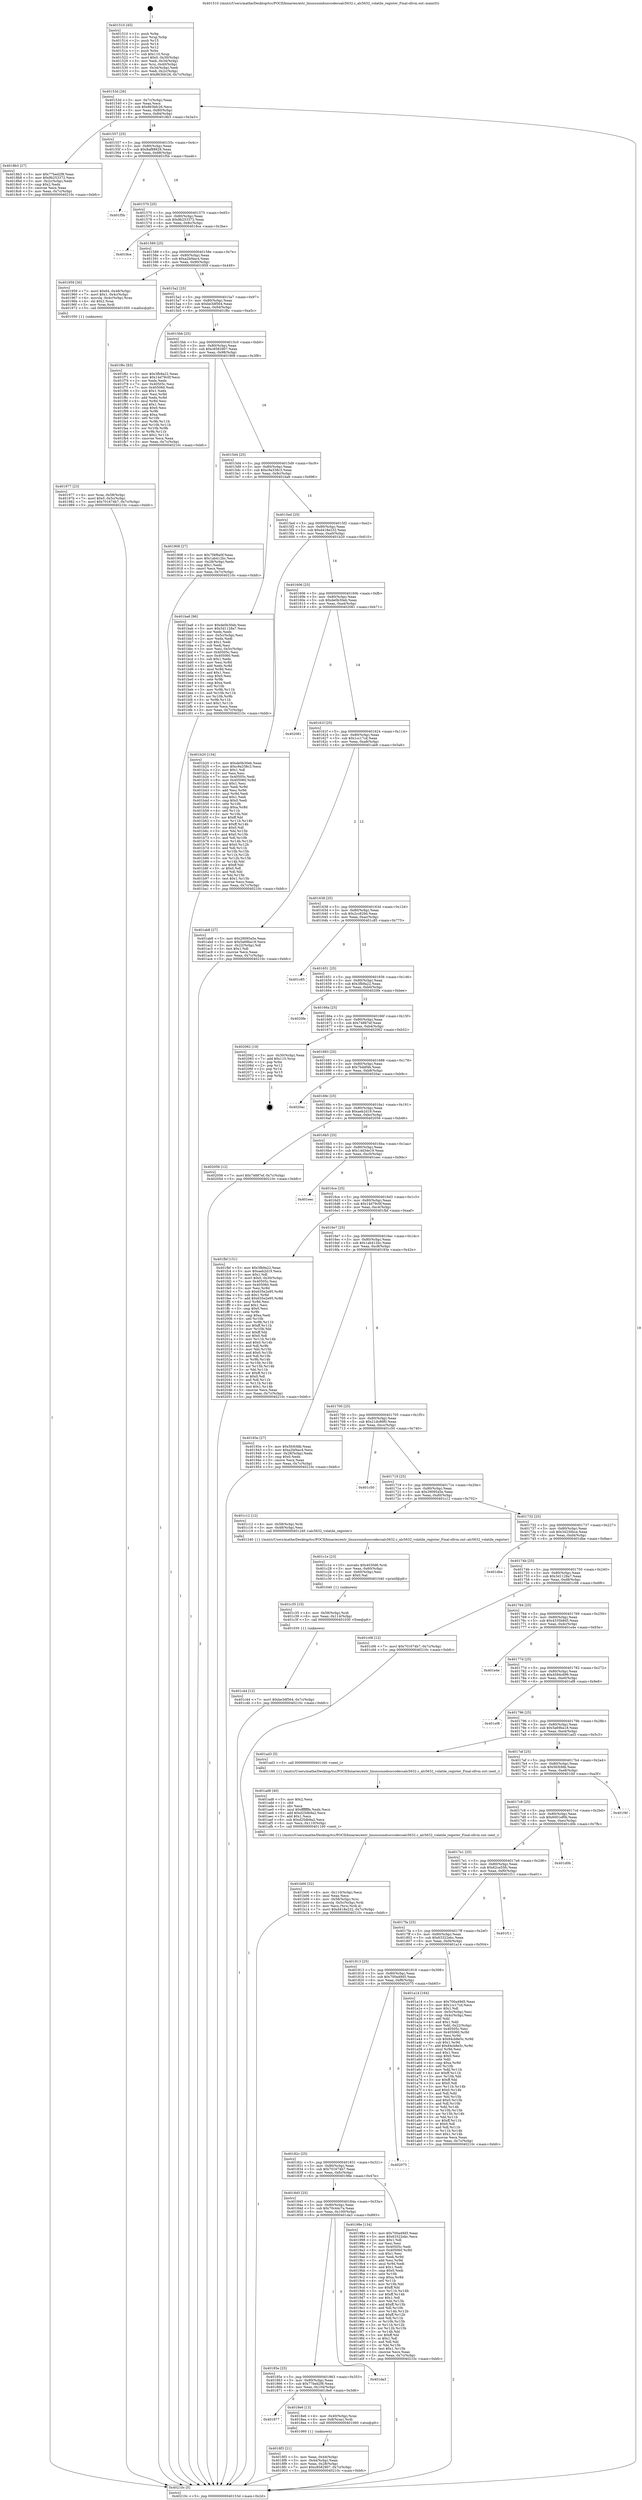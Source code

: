 digraph "0x401510" {
  label = "0x401510 (/mnt/c/Users/mathe/Desktop/tcc/POCII/binaries/extr_linuxsoundsoccodecsalc5632.c_alc5632_volatile_register_Final-ollvm.out::main(0))"
  labelloc = "t"
  node[shape=record]

  Entry [label="",width=0.3,height=0.3,shape=circle,fillcolor=black,style=filled]
  "0x40153d" [label="{
     0x40153d [26]\l
     | [instrs]\l
     &nbsp;&nbsp;0x40153d \<+3\>: mov -0x7c(%rbp),%eax\l
     &nbsp;&nbsp;0x401540 \<+2\>: mov %eax,%ecx\l
     &nbsp;&nbsp;0x401542 \<+6\>: sub $0x863bfc26,%ecx\l
     &nbsp;&nbsp;0x401548 \<+3\>: mov %eax,-0x80(%rbp)\l
     &nbsp;&nbsp;0x40154b \<+6\>: mov %ecx,-0x84(%rbp)\l
     &nbsp;&nbsp;0x401551 \<+6\>: je 00000000004018b3 \<main+0x3a3\>\l
  }"]
  "0x4018b3" [label="{
     0x4018b3 [27]\l
     | [instrs]\l
     &nbsp;&nbsp;0x4018b3 \<+5\>: mov $0x77bed2f8,%eax\l
     &nbsp;&nbsp;0x4018b8 \<+5\>: mov $0x9b253372,%ecx\l
     &nbsp;&nbsp;0x4018bd \<+3\>: mov -0x2c(%rbp),%edx\l
     &nbsp;&nbsp;0x4018c0 \<+3\>: cmp $0x2,%edx\l
     &nbsp;&nbsp;0x4018c3 \<+3\>: cmovne %ecx,%eax\l
     &nbsp;&nbsp;0x4018c6 \<+3\>: mov %eax,-0x7c(%rbp)\l
     &nbsp;&nbsp;0x4018c9 \<+5\>: jmp 000000000040210c \<main+0xbfc\>\l
  }"]
  "0x401557" [label="{
     0x401557 [25]\l
     | [instrs]\l
     &nbsp;&nbsp;0x401557 \<+5\>: jmp 000000000040155c \<main+0x4c\>\l
     &nbsp;&nbsp;0x40155c \<+3\>: mov -0x80(%rbp),%eax\l
     &nbsp;&nbsp;0x40155f \<+5\>: sub $0x8af88828,%eax\l
     &nbsp;&nbsp;0x401564 \<+6\>: mov %eax,-0x88(%rbp)\l
     &nbsp;&nbsp;0x40156a \<+6\>: je 0000000000401f5b \<main+0xa4b\>\l
  }"]
  "0x40210c" [label="{
     0x40210c [5]\l
     | [instrs]\l
     &nbsp;&nbsp;0x40210c \<+5\>: jmp 000000000040153d \<main+0x2d\>\l
  }"]
  "0x401510" [label="{
     0x401510 [45]\l
     | [instrs]\l
     &nbsp;&nbsp;0x401510 \<+1\>: push %rbp\l
     &nbsp;&nbsp;0x401511 \<+3\>: mov %rsp,%rbp\l
     &nbsp;&nbsp;0x401514 \<+2\>: push %r15\l
     &nbsp;&nbsp;0x401516 \<+2\>: push %r14\l
     &nbsp;&nbsp;0x401518 \<+2\>: push %r12\l
     &nbsp;&nbsp;0x40151a \<+1\>: push %rbx\l
     &nbsp;&nbsp;0x40151b \<+7\>: sub $0x110,%rsp\l
     &nbsp;&nbsp;0x401522 \<+7\>: movl $0x0,-0x30(%rbp)\l
     &nbsp;&nbsp;0x401529 \<+3\>: mov %edi,-0x34(%rbp)\l
     &nbsp;&nbsp;0x40152c \<+4\>: mov %rsi,-0x40(%rbp)\l
     &nbsp;&nbsp;0x401530 \<+3\>: mov -0x34(%rbp),%edi\l
     &nbsp;&nbsp;0x401533 \<+3\>: mov %edi,-0x2c(%rbp)\l
     &nbsp;&nbsp;0x401536 \<+7\>: movl $0x863bfc26,-0x7c(%rbp)\l
  }"]
  Exit [label="",width=0.3,height=0.3,shape=circle,fillcolor=black,style=filled,peripheries=2]
  "0x401f5b" [label="{
     0x401f5b\l
  }", style=dashed]
  "0x401570" [label="{
     0x401570 [25]\l
     | [instrs]\l
     &nbsp;&nbsp;0x401570 \<+5\>: jmp 0000000000401575 \<main+0x65\>\l
     &nbsp;&nbsp;0x401575 \<+3\>: mov -0x80(%rbp),%eax\l
     &nbsp;&nbsp;0x401578 \<+5\>: sub $0x9b253372,%eax\l
     &nbsp;&nbsp;0x40157d \<+6\>: mov %eax,-0x8c(%rbp)\l
     &nbsp;&nbsp;0x401583 \<+6\>: je 00000000004018ce \<main+0x3be\>\l
  }"]
  "0x401c44" [label="{
     0x401c44 [12]\l
     | [instrs]\l
     &nbsp;&nbsp;0x401c44 \<+7\>: movl $0xbe3df564,-0x7c(%rbp)\l
     &nbsp;&nbsp;0x401c4b \<+5\>: jmp 000000000040210c \<main+0xbfc\>\l
  }"]
  "0x4018ce" [label="{
     0x4018ce\l
  }", style=dashed]
  "0x401589" [label="{
     0x401589 [25]\l
     | [instrs]\l
     &nbsp;&nbsp;0x401589 \<+5\>: jmp 000000000040158e \<main+0x7e\>\l
     &nbsp;&nbsp;0x40158e \<+3\>: mov -0x80(%rbp),%eax\l
     &nbsp;&nbsp;0x401591 \<+5\>: sub $0xa2bf4ac4,%eax\l
     &nbsp;&nbsp;0x401596 \<+6\>: mov %eax,-0x90(%rbp)\l
     &nbsp;&nbsp;0x40159c \<+6\>: je 0000000000401959 \<main+0x449\>\l
  }"]
  "0x401c35" [label="{
     0x401c35 [15]\l
     | [instrs]\l
     &nbsp;&nbsp;0x401c35 \<+4\>: mov -0x58(%rbp),%rdi\l
     &nbsp;&nbsp;0x401c39 \<+6\>: mov %eax,-0x114(%rbp)\l
     &nbsp;&nbsp;0x401c3f \<+5\>: call 0000000000401030 \<free@plt\>\l
     | [calls]\l
     &nbsp;&nbsp;0x401030 \{1\} (unknown)\l
  }"]
  "0x401959" [label="{
     0x401959 [30]\l
     | [instrs]\l
     &nbsp;&nbsp;0x401959 \<+7\>: movl $0x64,-0x48(%rbp)\l
     &nbsp;&nbsp;0x401960 \<+7\>: movl $0x1,-0x4c(%rbp)\l
     &nbsp;&nbsp;0x401967 \<+4\>: movslq -0x4c(%rbp),%rax\l
     &nbsp;&nbsp;0x40196b \<+4\>: shl $0x2,%rax\l
     &nbsp;&nbsp;0x40196f \<+3\>: mov %rax,%rdi\l
     &nbsp;&nbsp;0x401972 \<+5\>: call 0000000000401050 \<malloc@plt\>\l
     | [calls]\l
     &nbsp;&nbsp;0x401050 \{1\} (unknown)\l
  }"]
  "0x4015a2" [label="{
     0x4015a2 [25]\l
     | [instrs]\l
     &nbsp;&nbsp;0x4015a2 \<+5\>: jmp 00000000004015a7 \<main+0x97\>\l
     &nbsp;&nbsp;0x4015a7 \<+3\>: mov -0x80(%rbp),%eax\l
     &nbsp;&nbsp;0x4015aa \<+5\>: sub $0xbe3df564,%eax\l
     &nbsp;&nbsp;0x4015af \<+6\>: mov %eax,-0x94(%rbp)\l
     &nbsp;&nbsp;0x4015b5 \<+6\>: je 0000000000401f6c \<main+0xa5c\>\l
  }"]
  "0x401c1e" [label="{
     0x401c1e [23]\l
     | [instrs]\l
     &nbsp;&nbsp;0x401c1e \<+10\>: movabs $0x4030d6,%rdi\l
     &nbsp;&nbsp;0x401c28 \<+3\>: mov %eax,-0x60(%rbp)\l
     &nbsp;&nbsp;0x401c2b \<+3\>: mov -0x60(%rbp),%esi\l
     &nbsp;&nbsp;0x401c2e \<+2\>: mov $0x0,%al\l
     &nbsp;&nbsp;0x401c30 \<+5\>: call 0000000000401040 \<printf@plt\>\l
     | [calls]\l
     &nbsp;&nbsp;0x401040 \{1\} (unknown)\l
  }"]
  "0x401f6c" [label="{
     0x401f6c [83]\l
     | [instrs]\l
     &nbsp;&nbsp;0x401f6c \<+5\>: mov $0x3fb9a22,%eax\l
     &nbsp;&nbsp;0x401f71 \<+5\>: mov $0x14d79c0f,%ecx\l
     &nbsp;&nbsp;0x401f76 \<+2\>: xor %edx,%edx\l
     &nbsp;&nbsp;0x401f78 \<+7\>: mov 0x40505c,%esi\l
     &nbsp;&nbsp;0x401f7f \<+7\>: mov 0x405060,%edi\l
     &nbsp;&nbsp;0x401f86 \<+3\>: sub $0x1,%edx\l
     &nbsp;&nbsp;0x401f89 \<+3\>: mov %esi,%r8d\l
     &nbsp;&nbsp;0x401f8c \<+3\>: add %edx,%r8d\l
     &nbsp;&nbsp;0x401f8f \<+4\>: imul %r8d,%esi\l
     &nbsp;&nbsp;0x401f93 \<+3\>: and $0x1,%esi\l
     &nbsp;&nbsp;0x401f96 \<+3\>: cmp $0x0,%esi\l
     &nbsp;&nbsp;0x401f99 \<+4\>: sete %r9b\l
     &nbsp;&nbsp;0x401f9d \<+3\>: cmp $0xa,%edi\l
     &nbsp;&nbsp;0x401fa0 \<+4\>: setl %r10b\l
     &nbsp;&nbsp;0x401fa4 \<+3\>: mov %r9b,%r11b\l
     &nbsp;&nbsp;0x401fa7 \<+3\>: and %r10b,%r11b\l
     &nbsp;&nbsp;0x401faa \<+3\>: xor %r10b,%r9b\l
     &nbsp;&nbsp;0x401fad \<+3\>: or %r9b,%r11b\l
     &nbsp;&nbsp;0x401fb0 \<+4\>: test $0x1,%r11b\l
     &nbsp;&nbsp;0x401fb4 \<+3\>: cmovne %ecx,%eax\l
     &nbsp;&nbsp;0x401fb7 \<+3\>: mov %eax,-0x7c(%rbp)\l
     &nbsp;&nbsp;0x401fba \<+5\>: jmp 000000000040210c \<main+0xbfc\>\l
  }"]
  "0x4015bb" [label="{
     0x4015bb [25]\l
     | [instrs]\l
     &nbsp;&nbsp;0x4015bb \<+5\>: jmp 00000000004015c0 \<main+0xb0\>\l
     &nbsp;&nbsp;0x4015c0 \<+3\>: mov -0x80(%rbp),%eax\l
     &nbsp;&nbsp;0x4015c3 \<+5\>: sub $0xc8582907,%eax\l
     &nbsp;&nbsp;0x4015c8 \<+6\>: mov %eax,-0x98(%rbp)\l
     &nbsp;&nbsp;0x4015ce \<+6\>: je 0000000000401908 \<main+0x3f8\>\l
  }"]
  "0x401b00" [label="{
     0x401b00 [32]\l
     | [instrs]\l
     &nbsp;&nbsp;0x401b00 \<+6\>: mov -0x110(%rbp),%ecx\l
     &nbsp;&nbsp;0x401b06 \<+3\>: imul %eax,%ecx\l
     &nbsp;&nbsp;0x401b09 \<+4\>: mov -0x58(%rbp),%rsi\l
     &nbsp;&nbsp;0x401b0d \<+4\>: movslq -0x5c(%rbp),%rdi\l
     &nbsp;&nbsp;0x401b11 \<+3\>: mov %ecx,(%rsi,%rdi,4)\l
     &nbsp;&nbsp;0x401b14 \<+7\>: movl $0xd418e232,-0x7c(%rbp)\l
     &nbsp;&nbsp;0x401b1b \<+5\>: jmp 000000000040210c \<main+0xbfc\>\l
  }"]
  "0x401908" [label="{
     0x401908 [27]\l
     | [instrs]\l
     &nbsp;&nbsp;0x401908 \<+5\>: mov $0x7f4f6a0f,%eax\l
     &nbsp;&nbsp;0x40190d \<+5\>: mov $0x1ab412bc,%ecx\l
     &nbsp;&nbsp;0x401912 \<+3\>: mov -0x28(%rbp),%edx\l
     &nbsp;&nbsp;0x401915 \<+3\>: cmp $0x1,%edx\l
     &nbsp;&nbsp;0x401918 \<+3\>: cmovl %ecx,%eax\l
     &nbsp;&nbsp;0x40191b \<+3\>: mov %eax,-0x7c(%rbp)\l
     &nbsp;&nbsp;0x40191e \<+5\>: jmp 000000000040210c \<main+0xbfc\>\l
  }"]
  "0x4015d4" [label="{
     0x4015d4 [25]\l
     | [instrs]\l
     &nbsp;&nbsp;0x4015d4 \<+5\>: jmp 00000000004015d9 \<main+0xc9\>\l
     &nbsp;&nbsp;0x4015d9 \<+3\>: mov -0x80(%rbp),%eax\l
     &nbsp;&nbsp;0x4015dc \<+5\>: sub $0xc9a338c3,%eax\l
     &nbsp;&nbsp;0x4015e1 \<+6\>: mov %eax,-0x9c(%rbp)\l
     &nbsp;&nbsp;0x4015e7 \<+6\>: je 0000000000401ba6 \<main+0x696\>\l
  }"]
  "0x401ad8" [label="{
     0x401ad8 [40]\l
     | [instrs]\l
     &nbsp;&nbsp;0x401ad8 \<+5\>: mov $0x2,%ecx\l
     &nbsp;&nbsp;0x401add \<+1\>: cltd\l
     &nbsp;&nbsp;0x401ade \<+2\>: idiv %ecx\l
     &nbsp;&nbsp;0x401ae0 \<+6\>: imul $0xfffffffe,%edx,%ecx\l
     &nbsp;&nbsp;0x401ae6 \<+6\>: add $0xd25db9a2,%ecx\l
     &nbsp;&nbsp;0x401aec \<+3\>: add $0x1,%ecx\l
     &nbsp;&nbsp;0x401aef \<+6\>: sub $0xd25db9a2,%ecx\l
     &nbsp;&nbsp;0x401af5 \<+6\>: mov %ecx,-0x110(%rbp)\l
     &nbsp;&nbsp;0x401afb \<+5\>: call 0000000000401160 \<next_i\>\l
     | [calls]\l
     &nbsp;&nbsp;0x401160 \{1\} (/mnt/c/Users/mathe/Desktop/tcc/POCII/binaries/extr_linuxsoundsoccodecsalc5632.c_alc5632_volatile_register_Final-ollvm.out::next_i)\l
  }"]
  "0x401ba6" [label="{
     0x401ba6 [96]\l
     | [instrs]\l
     &nbsp;&nbsp;0x401ba6 \<+5\>: mov $0xde0b30eb,%eax\l
     &nbsp;&nbsp;0x401bab \<+5\>: mov $0x3d1128a7,%ecx\l
     &nbsp;&nbsp;0x401bb0 \<+2\>: xor %edx,%edx\l
     &nbsp;&nbsp;0x401bb2 \<+3\>: mov -0x5c(%rbp),%esi\l
     &nbsp;&nbsp;0x401bb5 \<+2\>: mov %edx,%edi\l
     &nbsp;&nbsp;0x401bb7 \<+3\>: sub $0x1,%edi\l
     &nbsp;&nbsp;0x401bba \<+2\>: sub %edi,%esi\l
     &nbsp;&nbsp;0x401bbc \<+3\>: mov %esi,-0x5c(%rbp)\l
     &nbsp;&nbsp;0x401bbf \<+7\>: mov 0x40505c,%esi\l
     &nbsp;&nbsp;0x401bc6 \<+7\>: mov 0x405060,%edi\l
     &nbsp;&nbsp;0x401bcd \<+3\>: sub $0x1,%edx\l
     &nbsp;&nbsp;0x401bd0 \<+3\>: mov %esi,%r8d\l
     &nbsp;&nbsp;0x401bd3 \<+3\>: add %edx,%r8d\l
     &nbsp;&nbsp;0x401bd6 \<+4\>: imul %r8d,%esi\l
     &nbsp;&nbsp;0x401bda \<+3\>: and $0x1,%esi\l
     &nbsp;&nbsp;0x401bdd \<+3\>: cmp $0x0,%esi\l
     &nbsp;&nbsp;0x401be0 \<+4\>: sete %r9b\l
     &nbsp;&nbsp;0x401be4 \<+3\>: cmp $0xa,%edi\l
     &nbsp;&nbsp;0x401be7 \<+4\>: setl %r10b\l
     &nbsp;&nbsp;0x401beb \<+3\>: mov %r9b,%r11b\l
     &nbsp;&nbsp;0x401bee \<+3\>: and %r10b,%r11b\l
     &nbsp;&nbsp;0x401bf1 \<+3\>: xor %r10b,%r9b\l
     &nbsp;&nbsp;0x401bf4 \<+3\>: or %r9b,%r11b\l
     &nbsp;&nbsp;0x401bf7 \<+4\>: test $0x1,%r11b\l
     &nbsp;&nbsp;0x401bfb \<+3\>: cmovne %ecx,%eax\l
     &nbsp;&nbsp;0x401bfe \<+3\>: mov %eax,-0x7c(%rbp)\l
     &nbsp;&nbsp;0x401c01 \<+5\>: jmp 000000000040210c \<main+0xbfc\>\l
  }"]
  "0x4015ed" [label="{
     0x4015ed [25]\l
     | [instrs]\l
     &nbsp;&nbsp;0x4015ed \<+5\>: jmp 00000000004015f2 \<main+0xe2\>\l
     &nbsp;&nbsp;0x4015f2 \<+3\>: mov -0x80(%rbp),%eax\l
     &nbsp;&nbsp;0x4015f5 \<+5\>: sub $0xd418e232,%eax\l
     &nbsp;&nbsp;0x4015fa \<+6\>: mov %eax,-0xa0(%rbp)\l
     &nbsp;&nbsp;0x401600 \<+6\>: je 0000000000401b20 \<main+0x610\>\l
  }"]
  "0x401977" [label="{
     0x401977 [23]\l
     | [instrs]\l
     &nbsp;&nbsp;0x401977 \<+4\>: mov %rax,-0x58(%rbp)\l
     &nbsp;&nbsp;0x40197b \<+7\>: movl $0x0,-0x5c(%rbp)\l
     &nbsp;&nbsp;0x401982 \<+7\>: movl $0x701674b7,-0x7c(%rbp)\l
     &nbsp;&nbsp;0x401989 \<+5\>: jmp 000000000040210c \<main+0xbfc\>\l
  }"]
  "0x401b20" [label="{
     0x401b20 [134]\l
     | [instrs]\l
     &nbsp;&nbsp;0x401b20 \<+5\>: mov $0xde0b30eb,%eax\l
     &nbsp;&nbsp;0x401b25 \<+5\>: mov $0xc9a338c3,%ecx\l
     &nbsp;&nbsp;0x401b2a \<+2\>: mov $0x1,%dl\l
     &nbsp;&nbsp;0x401b2c \<+2\>: xor %esi,%esi\l
     &nbsp;&nbsp;0x401b2e \<+7\>: mov 0x40505c,%edi\l
     &nbsp;&nbsp;0x401b35 \<+8\>: mov 0x405060,%r8d\l
     &nbsp;&nbsp;0x401b3d \<+3\>: sub $0x1,%esi\l
     &nbsp;&nbsp;0x401b40 \<+3\>: mov %edi,%r9d\l
     &nbsp;&nbsp;0x401b43 \<+3\>: add %esi,%r9d\l
     &nbsp;&nbsp;0x401b46 \<+4\>: imul %r9d,%edi\l
     &nbsp;&nbsp;0x401b4a \<+3\>: and $0x1,%edi\l
     &nbsp;&nbsp;0x401b4d \<+3\>: cmp $0x0,%edi\l
     &nbsp;&nbsp;0x401b50 \<+4\>: sete %r10b\l
     &nbsp;&nbsp;0x401b54 \<+4\>: cmp $0xa,%r8d\l
     &nbsp;&nbsp;0x401b58 \<+4\>: setl %r11b\l
     &nbsp;&nbsp;0x401b5c \<+3\>: mov %r10b,%bl\l
     &nbsp;&nbsp;0x401b5f \<+3\>: xor $0xff,%bl\l
     &nbsp;&nbsp;0x401b62 \<+3\>: mov %r11b,%r14b\l
     &nbsp;&nbsp;0x401b65 \<+4\>: xor $0xff,%r14b\l
     &nbsp;&nbsp;0x401b69 \<+3\>: xor $0x0,%dl\l
     &nbsp;&nbsp;0x401b6c \<+3\>: mov %bl,%r15b\l
     &nbsp;&nbsp;0x401b6f \<+4\>: and $0x0,%r15b\l
     &nbsp;&nbsp;0x401b73 \<+3\>: and %dl,%r10b\l
     &nbsp;&nbsp;0x401b76 \<+3\>: mov %r14b,%r12b\l
     &nbsp;&nbsp;0x401b79 \<+4\>: and $0x0,%r12b\l
     &nbsp;&nbsp;0x401b7d \<+3\>: and %dl,%r11b\l
     &nbsp;&nbsp;0x401b80 \<+3\>: or %r10b,%r15b\l
     &nbsp;&nbsp;0x401b83 \<+3\>: or %r11b,%r12b\l
     &nbsp;&nbsp;0x401b86 \<+3\>: xor %r12b,%r15b\l
     &nbsp;&nbsp;0x401b89 \<+3\>: or %r14b,%bl\l
     &nbsp;&nbsp;0x401b8c \<+3\>: xor $0xff,%bl\l
     &nbsp;&nbsp;0x401b8f \<+3\>: or $0x0,%dl\l
     &nbsp;&nbsp;0x401b92 \<+2\>: and %dl,%bl\l
     &nbsp;&nbsp;0x401b94 \<+3\>: or %bl,%r15b\l
     &nbsp;&nbsp;0x401b97 \<+4\>: test $0x1,%r15b\l
     &nbsp;&nbsp;0x401b9b \<+3\>: cmovne %ecx,%eax\l
     &nbsp;&nbsp;0x401b9e \<+3\>: mov %eax,-0x7c(%rbp)\l
     &nbsp;&nbsp;0x401ba1 \<+5\>: jmp 000000000040210c \<main+0xbfc\>\l
  }"]
  "0x401606" [label="{
     0x401606 [25]\l
     | [instrs]\l
     &nbsp;&nbsp;0x401606 \<+5\>: jmp 000000000040160b \<main+0xfb\>\l
     &nbsp;&nbsp;0x40160b \<+3\>: mov -0x80(%rbp),%eax\l
     &nbsp;&nbsp;0x40160e \<+5\>: sub $0xde0b30eb,%eax\l
     &nbsp;&nbsp;0x401613 \<+6\>: mov %eax,-0xa4(%rbp)\l
     &nbsp;&nbsp;0x401619 \<+6\>: je 0000000000402081 \<main+0xb71\>\l
  }"]
  "0x4018f3" [label="{
     0x4018f3 [21]\l
     | [instrs]\l
     &nbsp;&nbsp;0x4018f3 \<+3\>: mov %eax,-0x44(%rbp)\l
     &nbsp;&nbsp;0x4018f6 \<+3\>: mov -0x44(%rbp),%eax\l
     &nbsp;&nbsp;0x4018f9 \<+3\>: mov %eax,-0x28(%rbp)\l
     &nbsp;&nbsp;0x4018fc \<+7\>: movl $0xc8582907,-0x7c(%rbp)\l
     &nbsp;&nbsp;0x401903 \<+5\>: jmp 000000000040210c \<main+0xbfc\>\l
  }"]
  "0x402081" [label="{
     0x402081\l
  }", style=dashed]
  "0x40161f" [label="{
     0x40161f [25]\l
     | [instrs]\l
     &nbsp;&nbsp;0x40161f \<+5\>: jmp 0000000000401624 \<main+0x114\>\l
     &nbsp;&nbsp;0x401624 \<+3\>: mov -0x80(%rbp),%eax\l
     &nbsp;&nbsp;0x401627 \<+5\>: sub $0x1cc17cd,%eax\l
     &nbsp;&nbsp;0x40162c \<+6\>: mov %eax,-0xa8(%rbp)\l
     &nbsp;&nbsp;0x401632 \<+6\>: je 0000000000401ab8 \<main+0x5a8\>\l
  }"]
  "0x401877" [label="{
     0x401877\l
  }", style=dashed]
  "0x401ab8" [label="{
     0x401ab8 [27]\l
     | [instrs]\l
     &nbsp;&nbsp;0x401ab8 \<+5\>: mov $0x29095a5e,%eax\l
     &nbsp;&nbsp;0x401abd \<+5\>: mov $0x5a69ba18,%ecx\l
     &nbsp;&nbsp;0x401ac2 \<+3\>: mov -0x22(%rbp),%dl\l
     &nbsp;&nbsp;0x401ac5 \<+3\>: test $0x1,%dl\l
     &nbsp;&nbsp;0x401ac8 \<+3\>: cmovne %ecx,%eax\l
     &nbsp;&nbsp;0x401acb \<+3\>: mov %eax,-0x7c(%rbp)\l
     &nbsp;&nbsp;0x401ace \<+5\>: jmp 000000000040210c \<main+0xbfc\>\l
  }"]
  "0x401638" [label="{
     0x401638 [25]\l
     | [instrs]\l
     &nbsp;&nbsp;0x401638 \<+5\>: jmp 000000000040163d \<main+0x12d\>\l
     &nbsp;&nbsp;0x40163d \<+3\>: mov -0x80(%rbp),%eax\l
     &nbsp;&nbsp;0x401640 \<+5\>: sub $0x2cc829d,%eax\l
     &nbsp;&nbsp;0x401645 \<+6\>: mov %eax,-0xac(%rbp)\l
     &nbsp;&nbsp;0x40164b \<+6\>: je 0000000000401c85 \<main+0x775\>\l
  }"]
  "0x4018e6" [label="{
     0x4018e6 [13]\l
     | [instrs]\l
     &nbsp;&nbsp;0x4018e6 \<+4\>: mov -0x40(%rbp),%rax\l
     &nbsp;&nbsp;0x4018ea \<+4\>: mov 0x8(%rax),%rdi\l
     &nbsp;&nbsp;0x4018ee \<+5\>: call 0000000000401060 \<atoi@plt\>\l
     | [calls]\l
     &nbsp;&nbsp;0x401060 \{1\} (unknown)\l
  }"]
  "0x401c85" [label="{
     0x401c85\l
  }", style=dashed]
  "0x401651" [label="{
     0x401651 [25]\l
     | [instrs]\l
     &nbsp;&nbsp;0x401651 \<+5\>: jmp 0000000000401656 \<main+0x146\>\l
     &nbsp;&nbsp;0x401656 \<+3\>: mov -0x80(%rbp),%eax\l
     &nbsp;&nbsp;0x401659 \<+5\>: sub $0x3fb9a22,%eax\l
     &nbsp;&nbsp;0x40165e \<+6\>: mov %eax,-0xb0(%rbp)\l
     &nbsp;&nbsp;0x401664 \<+6\>: je 00000000004020fe \<main+0xbee\>\l
  }"]
  "0x40185e" [label="{
     0x40185e [25]\l
     | [instrs]\l
     &nbsp;&nbsp;0x40185e \<+5\>: jmp 0000000000401863 \<main+0x353\>\l
     &nbsp;&nbsp;0x401863 \<+3\>: mov -0x80(%rbp),%eax\l
     &nbsp;&nbsp;0x401866 \<+5\>: sub $0x77bed2f8,%eax\l
     &nbsp;&nbsp;0x40186b \<+6\>: mov %eax,-0x104(%rbp)\l
     &nbsp;&nbsp;0x401871 \<+6\>: je 00000000004018e6 \<main+0x3d6\>\l
  }"]
  "0x4020fe" [label="{
     0x4020fe\l
  }", style=dashed]
  "0x40166a" [label="{
     0x40166a [25]\l
     | [instrs]\l
     &nbsp;&nbsp;0x40166a \<+5\>: jmp 000000000040166f \<main+0x15f\>\l
     &nbsp;&nbsp;0x40166f \<+3\>: mov -0x80(%rbp),%eax\l
     &nbsp;&nbsp;0x401672 \<+5\>: sub $0x74887ef,%eax\l
     &nbsp;&nbsp;0x401677 \<+6\>: mov %eax,-0xb4(%rbp)\l
     &nbsp;&nbsp;0x40167d \<+6\>: je 0000000000402062 \<main+0xb52\>\l
  }"]
  "0x401da3" [label="{
     0x401da3\l
  }", style=dashed]
  "0x402062" [label="{
     0x402062 [19]\l
     | [instrs]\l
     &nbsp;&nbsp;0x402062 \<+3\>: mov -0x30(%rbp),%eax\l
     &nbsp;&nbsp;0x402065 \<+7\>: add $0x110,%rsp\l
     &nbsp;&nbsp;0x40206c \<+1\>: pop %rbx\l
     &nbsp;&nbsp;0x40206d \<+2\>: pop %r12\l
     &nbsp;&nbsp;0x40206f \<+2\>: pop %r14\l
     &nbsp;&nbsp;0x402071 \<+2\>: pop %r15\l
     &nbsp;&nbsp;0x402073 \<+1\>: pop %rbp\l
     &nbsp;&nbsp;0x402074 \<+1\>: ret\l
  }"]
  "0x401683" [label="{
     0x401683 [25]\l
     | [instrs]\l
     &nbsp;&nbsp;0x401683 \<+5\>: jmp 0000000000401688 \<main+0x178\>\l
     &nbsp;&nbsp;0x401688 \<+3\>: mov -0x80(%rbp),%eax\l
     &nbsp;&nbsp;0x40168b \<+5\>: sub $0x7bddf4b,%eax\l
     &nbsp;&nbsp;0x401690 \<+6\>: mov %eax,-0xb8(%rbp)\l
     &nbsp;&nbsp;0x401696 \<+6\>: je 00000000004020ac \<main+0xb9c\>\l
  }"]
  "0x401845" [label="{
     0x401845 [25]\l
     | [instrs]\l
     &nbsp;&nbsp;0x401845 \<+5\>: jmp 000000000040184a \<main+0x33a\>\l
     &nbsp;&nbsp;0x40184a \<+3\>: mov -0x80(%rbp),%eax\l
     &nbsp;&nbsp;0x40184d \<+5\>: sub $0x70c44c7a,%eax\l
     &nbsp;&nbsp;0x401852 \<+6\>: mov %eax,-0x100(%rbp)\l
     &nbsp;&nbsp;0x401858 \<+6\>: je 0000000000401da3 \<main+0x893\>\l
  }"]
  "0x4020ac" [label="{
     0x4020ac\l
  }", style=dashed]
  "0x40169c" [label="{
     0x40169c [25]\l
     | [instrs]\l
     &nbsp;&nbsp;0x40169c \<+5\>: jmp 00000000004016a1 \<main+0x191\>\l
     &nbsp;&nbsp;0x4016a1 \<+3\>: mov -0x80(%rbp),%eax\l
     &nbsp;&nbsp;0x4016a4 \<+5\>: sub $0xaeb2d19,%eax\l
     &nbsp;&nbsp;0x4016a9 \<+6\>: mov %eax,-0xbc(%rbp)\l
     &nbsp;&nbsp;0x4016af \<+6\>: je 0000000000402056 \<main+0xb46\>\l
  }"]
  "0x40198e" [label="{
     0x40198e [134]\l
     | [instrs]\l
     &nbsp;&nbsp;0x40198e \<+5\>: mov $0x700a49d5,%eax\l
     &nbsp;&nbsp;0x401993 \<+5\>: mov $0x63322ebc,%ecx\l
     &nbsp;&nbsp;0x401998 \<+2\>: mov $0x1,%dl\l
     &nbsp;&nbsp;0x40199a \<+2\>: xor %esi,%esi\l
     &nbsp;&nbsp;0x40199c \<+7\>: mov 0x40505c,%edi\l
     &nbsp;&nbsp;0x4019a3 \<+8\>: mov 0x405060,%r8d\l
     &nbsp;&nbsp;0x4019ab \<+3\>: sub $0x1,%esi\l
     &nbsp;&nbsp;0x4019ae \<+3\>: mov %edi,%r9d\l
     &nbsp;&nbsp;0x4019b1 \<+3\>: add %esi,%r9d\l
     &nbsp;&nbsp;0x4019b4 \<+4\>: imul %r9d,%edi\l
     &nbsp;&nbsp;0x4019b8 \<+3\>: and $0x1,%edi\l
     &nbsp;&nbsp;0x4019bb \<+3\>: cmp $0x0,%edi\l
     &nbsp;&nbsp;0x4019be \<+4\>: sete %r10b\l
     &nbsp;&nbsp;0x4019c2 \<+4\>: cmp $0xa,%r8d\l
     &nbsp;&nbsp;0x4019c6 \<+4\>: setl %r11b\l
     &nbsp;&nbsp;0x4019ca \<+3\>: mov %r10b,%bl\l
     &nbsp;&nbsp;0x4019cd \<+3\>: xor $0xff,%bl\l
     &nbsp;&nbsp;0x4019d0 \<+3\>: mov %r11b,%r14b\l
     &nbsp;&nbsp;0x4019d3 \<+4\>: xor $0xff,%r14b\l
     &nbsp;&nbsp;0x4019d7 \<+3\>: xor $0x1,%dl\l
     &nbsp;&nbsp;0x4019da \<+3\>: mov %bl,%r15b\l
     &nbsp;&nbsp;0x4019dd \<+4\>: and $0xff,%r15b\l
     &nbsp;&nbsp;0x4019e1 \<+3\>: and %dl,%r10b\l
     &nbsp;&nbsp;0x4019e4 \<+3\>: mov %r14b,%r12b\l
     &nbsp;&nbsp;0x4019e7 \<+4\>: and $0xff,%r12b\l
     &nbsp;&nbsp;0x4019eb \<+3\>: and %dl,%r11b\l
     &nbsp;&nbsp;0x4019ee \<+3\>: or %r10b,%r15b\l
     &nbsp;&nbsp;0x4019f1 \<+3\>: or %r11b,%r12b\l
     &nbsp;&nbsp;0x4019f4 \<+3\>: xor %r12b,%r15b\l
     &nbsp;&nbsp;0x4019f7 \<+3\>: or %r14b,%bl\l
     &nbsp;&nbsp;0x4019fa \<+3\>: xor $0xff,%bl\l
     &nbsp;&nbsp;0x4019fd \<+3\>: or $0x1,%dl\l
     &nbsp;&nbsp;0x401a00 \<+2\>: and %dl,%bl\l
     &nbsp;&nbsp;0x401a02 \<+3\>: or %bl,%r15b\l
     &nbsp;&nbsp;0x401a05 \<+4\>: test $0x1,%r15b\l
     &nbsp;&nbsp;0x401a09 \<+3\>: cmovne %ecx,%eax\l
     &nbsp;&nbsp;0x401a0c \<+3\>: mov %eax,-0x7c(%rbp)\l
     &nbsp;&nbsp;0x401a0f \<+5\>: jmp 000000000040210c \<main+0xbfc\>\l
  }"]
  "0x402056" [label="{
     0x402056 [12]\l
     | [instrs]\l
     &nbsp;&nbsp;0x402056 \<+7\>: movl $0x74887ef,-0x7c(%rbp)\l
     &nbsp;&nbsp;0x40205d \<+5\>: jmp 000000000040210c \<main+0xbfc\>\l
  }"]
  "0x4016b5" [label="{
     0x4016b5 [25]\l
     | [instrs]\l
     &nbsp;&nbsp;0x4016b5 \<+5\>: jmp 00000000004016ba \<main+0x1aa\>\l
     &nbsp;&nbsp;0x4016ba \<+3\>: mov -0x80(%rbp),%eax\l
     &nbsp;&nbsp;0x4016bd \<+5\>: sub $0x14d34e19,%eax\l
     &nbsp;&nbsp;0x4016c2 \<+6\>: mov %eax,-0xc0(%rbp)\l
     &nbsp;&nbsp;0x4016c8 \<+6\>: je 0000000000401eec \<main+0x9dc\>\l
  }"]
  "0x40182c" [label="{
     0x40182c [25]\l
     | [instrs]\l
     &nbsp;&nbsp;0x40182c \<+5\>: jmp 0000000000401831 \<main+0x321\>\l
     &nbsp;&nbsp;0x401831 \<+3\>: mov -0x80(%rbp),%eax\l
     &nbsp;&nbsp;0x401834 \<+5\>: sub $0x701674b7,%eax\l
     &nbsp;&nbsp;0x401839 \<+6\>: mov %eax,-0xfc(%rbp)\l
     &nbsp;&nbsp;0x40183f \<+6\>: je 000000000040198e \<main+0x47e\>\l
  }"]
  "0x401eec" [label="{
     0x401eec\l
  }", style=dashed]
  "0x4016ce" [label="{
     0x4016ce [25]\l
     | [instrs]\l
     &nbsp;&nbsp;0x4016ce \<+5\>: jmp 00000000004016d3 \<main+0x1c3\>\l
     &nbsp;&nbsp;0x4016d3 \<+3\>: mov -0x80(%rbp),%eax\l
     &nbsp;&nbsp;0x4016d6 \<+5\>: sub $0x14d79c0f,%eax\l
     &nbsp;&nbsp;0x4016db \<+6\>: mov %eax,-0xc4(%rbp)\l
     &nbsp;&nbsp;0x4016e1 \<+6\>: je 0000000000401fbf \<main+0xaaf\>\l
  }"]
  "0x402075" [label="{
     0x402075\l
  }", style=dashed]
  "0x401fbf" [label="{
     0x401fbf [151]\l
     | [instrs]\l
     &nbsp;&nbsp;0x401fbf \<+5\>: mov $0x3fb9a22,%eax\l
     &nbsp;&nbsp;0x401fc4 \<+5\>: mov $0xaeb2d19,%ecx\l
     &nbsp;&nbsp;0x401fc9 \<+2\>: mov $0x1,%dl\l
     &nbsp;&nbsp;0x401fcb \<+7\>: movl $0x0,-0x30(%rbp)\l
     &nbsp;&nbsp;0x401fd2 \<+7\>: mov 0x40505c,%esi\l
     &nbsp;&nbsp;0x401fd9 \<+7\>: mov 0x405060,%edi\l
     &nbsp;&nbsp;0x401fe0 \<+3\>: mov %esi,%r8d\l
     &nbsp;&nbsp;0x401fe3 \<+7\>: sub $0x635e2e95,%r8d\l
     &nbsp;&nbsp;0x401fea \<+4\>: sub $0x1,%r8d\l
     &nbsp;&nbsp;0x401fee \<+7\>: add $0x635e2e95,%r8d\l
     &nbsp;&nbsp;0x401ff5 \<+4\>: imul %r8d,%esi\l
     &nbsp;&nbsp;0x401ff9 \<+3\>: and $0x1,%esi\l
     &nbsp;&nbsp;0x401ffc \<+3\>: cmp $0x0,%esi\l
     &nbsp;&nbsp;0x401fff \<+4\>: sete %r9b\l
     &nbsp;&nbsp;0x402003 \<+3\>: cmp $0xa,%edi\l
     &nbsp;&nbsp;0x402006 \<+4\>: setl %r10b\l
     &nbsp;&nbsp;0x40200a \<+3\>: mov %r9b,%r11b\l
     &nbsp;&nbsp;0x40200d \<+4\>: xor $0xff,%r11b\l
     &nbsp;&nbsp;0x402011 \<+3\>: mov %r10b,%bl\l
     &nbsp;&nbsp;0x402014 \<+3\>: xor $0xff,%bl\l
     &nbsp;&nbsp;0x402017 \<+3\>: xor $0x0,%dl\l
     &nbsp;&nbsp;0x40201a \<+3\>: mov %r11b,%r14b\l
     &nbsp;&nbsp;0x40201d \<+4\>: and $0x0,%r14b\l
     &nbsp;&nbsp;0x402021 \<+3\>: and %dl,%r9b\l
     &nbsp;&nbsp;0x402024 \<+3\>: mov %bl,%r15b\l
     &nbsp;&nbsp;0x402027 \<+4\>: and $0x0,%r15b\l
     &nbsp;&nbsp;0x40202b \<+3\>: and %dl,%r10b\l
     &nbsp;&nbsp;0x40202e \<+3\>: or %r9b,%r14b\l
     &nbsp;&nbsp;0x402031 \<+3\>: or %r10b,%r15b\l
     &nbsp;&nbsp;0x402034 \<+3\>: xor %r15b,%r14b\l
     &nbsp;&nbsp;0x402037 \<+3\>: or %bl,%r11b\l
     &nbsp;&nbsp;0x40203a \<+4\>: xor $0xff,%r11b\l
     &nbsp;&nbsp;0x40203e \<+3\>: or $0x0,%dl\l
     &nbsp;&nbsp;0x402041 \<+3\>: and %dl,%r11b\l
     &nbsp;&nbsp;0x402044 \<+3\>: or %r11b,%r14b\l
     &nbsp;&nbsp;0x402047 \<+4\>: test $0x1,%r14b\l
     &nbsp;&nbsp;0x40204b \<+3\>: cmovne %ecx,%eax\l
     &nbsp;&nbsp;0x40204e \<+3\>: mov %eax,-0x7c(%rbp)\l
     &nbsp;&nbsp;0x402051 \<+5\>: jmp 000000000040210c \<main+0xbfc\>\l
  }"]
  "0x4016e7" [label="{
     0x4016e7 [25]\l
     | [instrs]\l
     &nbsp;&nbsp;0x4016e7 \<+5\>: jmp 00000000004016ec \<main+0x1dc\>\l
     &nbsp;&nbsp;0x4016ec \<+3\>: mov -0x80(%rbp),%eax\l
     &nbsp;&nbsp;0x4016ef \<+5\>: sub $0x1ab412bc,%eax\l
     &nbsp;&nbsp;0x4016f4 \<+6\>: mov %eax,-0xc8(%rbp)\l
     &nbsp;&nbsp;0x4016fa \<+6\>: je 000000000040193e \<main+0x42e\>\l
  }"]
  "0x401813" [label="{
     0x401813 [25]\l
     | [instrs]\l
     &nbsp;&nbsp;0x401813 \<+5\>: jmp 0000000000401818 \<main+0x308\>\l
     &nbsp;&nbsp;0x401818 \<+3\>: mov -0x80(%rbp),%eax\l
     &nbsp;&nbsp;0x40181b \<+5\>: sub $0x700a49d5,%eax\l
     &nbsp;&nbsp;0x401820 \<+6\>: mov %eax,-0xf8(%rbp)\l
     &nbsp;&nbsp;0x401826 \<+6\>: je 0000000000402075 \<main+0xb65\>\l
  }"]
  "0x40193e" [label="{
     0x40193e [27]\l
     | [instrs]\l
     &nbsp;&nbsp;0x40193e \<+5\>: mov $0x5fcfcfdb,%eax\l
     &nbsp;&nbsp;0x401943 \<+5\>: mov $0xa2bf4ac4,%ecx\l
     &nbsp;&nbsp;0x401948 \<+3\>: mov -0x28(%rbp),%edx\l
     &nbsp;&nbsp;0x40194b \<+3\>: cmp $0x0,%edx\l
     &nbsp;&nbsp;0x40194e \<+3\>: cmove %ecx,%eax\l
     &nbsp;&nbsp;0x401951 \<+3\>: mov %eax,-0x7c(%rbp)\l
     &nbsp;&nbsp;0x401954 \<+5\>: jmp 000000000040210c \<main+0xbfc\>\l
  }"]
  "0x401700" [label="{
     0x401700 [25]\l
     | [instrs]\l
     &nbsp;&nbsp;0x401700 \<+5\>: jmp 0000000000401705 \<main+0x1f5\>\l
     &nbsp;&nbsp;0x401705 \<+3\>: mov -0x80(%rbp),%eax\l
     &nbsp;&nbsp;0x401708 \<+5\>: sub $0x21dc86f0,%eax\l
     &nbsp;&nbsp;0x40170d \<+6\>: mov %eax,-0xcc(%rbp)\l
     &nbsp;&nbsp;0x401713 \<+6\>: je 0000000000401c50 \<main+0x740\>\l
  }"]
  "0x401a14" [label="{
     0x401a14 [164]\l
     | [instrs]\l
     &nbsp;&nbsp;0x401a14 \<+5\>: mov $0x700a49d5,%eax\l
     &nbsp;&nbsp;0x401a19 \<+5\>: mov $0x1cc17cd,%ecx\l
     &nbsp;&nbsp;0x401a1e \<+2\>: mov $0x1,%dl\l
     &nbsp;&nbsp;0x401a20 \<+3\>: mov -0x5c(%rbp),%esi\l
     &nbsp;&nbsp;0x401a23 \<+3\>: cmp -0x4c(%rbp),%esi\l
     &nbsp;&nbsp;0x401a26 \<+4\>: setl %dil\l
     &nbsp;&nbsp;0x401a2a \<+4\>: and $0x1,%dil\l
     &nbsp;&nbsp;0x401a2e \<+4\>: mov %dil,-0x22(%rbp)\l
     &nbsp;&nbsp;0x401a32 \<+7\>: mov 0x40505c,%esi\l
     &nbsp;&nbsp;0x401a39 \<+8\>: mov 0x405060,%r8d\l
     &nbsp;&nbsp;0x401a41 \<+3\>: mov %esi,%r9d\l
     &nbsp;&nbsp;0x401a44 \<+7\>: sub $0x84cb8e5c,%r9d\l
     &nbsp;&nbsp;0x401a4b \<+4\>: sub $0x1,%r9d\l
     &nbsp;&nbsp;0x401a4f \<+7\>: add $0x84cb8e5c,%r9d\l
     &nbsp;&nbsp;0x401a56 \<+4\>: imul %r9d,%esi\l
     &nbsp;&nbsp;0x401a5a \<+3\>: and $0x1,%esi\l
     &nbsp;&nbsp;0x401a5d \<+3\>: cmp $0x0,%esi\l
     &nbsp;&nbsp;0x401a60 \<+4\>: sete %dil\l
     &nbsp;&nbsp;0x401a64 \<+4\>: cmp $0xa,%r8d\l
     &nbsp;&nbsp;0x401a68 \<+4\>: setl %r10b\l
     &nbsp;&nbsp;0x401a6c \<+3\>: mov %dil,%r11b\l
     &nbsp;&nbsp;0x401a6f \<+4\>: xor $0xff,%r11b\l
     &nbsp;&nbsp;0x401a73 \<+3\>: mov %r10b,%bl\l
     &nbsp;&nbsp;0x401a76 \<+3\>: xor $0xff,%bl\l
     &nbsp;&nbsp;0x401a79 \<+3\>: xor $0x0,%dl\l
     &nbsp;&nbsp;0x401a7c \<+3\>: mov %r11b,%r14b\l
     &nbsp;&nbsp;0x401a7f \<+4\>: and $0x0,%r14b\l
     &nbsp;&nbsp;0x401a83 \<+3\>: and %dl,%dil\l
     &nbsp;&nbsp;0x401a86 \<+3\>: mov %bl,%r15b\l
     &nbsp;&nbsp;0x401a89 \<+4\>: and $0x0,%r15b\l
     &nbsp;&nbsp;0x401a8d \<+3\>: and %dl,%r10b\l
     &nbsp;&nbsp;0x401a90 \<+3\>: or %dil,%r14b\l
     &nbsp;&nbsp;0x401a93 \<+3\>: or %r10b,%r15b\l
     &nbsp;&nbsp;0x401a96 \<+3\>: xor %r15b,%r14b\l
     &nbsp;&nbsp;0x401a99 \<+3\>: or %bl,%r11b\l
     &nbsp;&nbsp;0x401a9c \<+4\>: xor $0xff,%r11b\l
     &nbsp;&nbsp;0x401aa0 \<+3\>: or $0x0,%dl\l
     &nbsp;&nbsp;0x401aa3 \<+3\>: and %dl,%r11b\l
     &nbsp;&nbsp;0x401aa6 \<+3\>: or %r11b,%r14b\l
     &nbsp;&nbsp;0x401aa9 \<+4\>: test $0x1,%r14b\l
     &nbsp;&nbsp;0x401aad \<+3\>: cmovne %ecx,%eax\l
     &nbsp;&nbsp;0x401ab0 \<+3\>: mov %eax,-0x7c(%rbp)\l
     &nbsp;&nbsp;0x401ab3 \<+5\>: jmp 000000000040210c \<main+0xbfc\>\l
  }"]
  "0x401c50" [label="{
     0x401c50\l
  }", style=dashed]
  "0x401719" [label="{
     0x401719 [25]\l
     | [instrs]\l
     &nbsp;&nbsp;0x401719 \<+5\>: jmp 000000000040171e \<main+0x20e\>\l
     &nbsp;&nbsp;0x40171e \<+3\>: mov -0x80(%rbp),%eax\l
     &nbsp;&nbsp;0x401721 \<+5\>: sub $0x29095a5e,%eax\l
     &nbsp;&nbsp;0x401726 \<+6\>: mov %eax,-0xd0(%rbp)\l
     &nbsp;&nbsp;0x40172c \<+6\>: je 0000000000401c12 \<main+0x702\>\l
  }"]
  "0x4017fa" [label="{
     0x4017fa [25]\l
     | [instrs]\l
     &nbsp;&nbsp;0x4017fa \<+5\>: jmp 00000000004017ff \<main+0x2ef\>\l
     &nbsp;&nbsp;0x4017ff \<+3\>: mov -0x80(%rbp),%eax\l
     &nbsp;&nbsp;0x401802 \<+5\>: sub $0x63322ebc,%eax\l
     &nbsp;&nbsp;0x401807 \<+6\>: mov %eax,-0xf4(%rbp)\l
     &nbsp;&nbsp;0x40180d \<+6\>: je 0000000000401a14 \<main+0x504\>\l
  }"]
  "0x401c12" [label="{
     0x401c12 [12]\l
     | [instrs]\l
     &nbsp;&nbsp;0x401c12 \<+4\>: mov -0x58(%rbp),%rdi\l
     &nbsp;&nbsp;0x401c16 \<+3\>: mov -0x48(%rbp),%esi\l
     &nbsp;&nbsp;0x401c19 \<+5\>: call 0000000000401240 \<alc5632_volatile_register\>\l
     | [calls]\l
     &nbsp;&nbsp;0x401240 \{1\} (/mnt/c/Users/mathe/Desktop/tcc/POCII/binaries/extr_linuxsoundsoccodecsalc5632.c_alc5632_volatile_register_Final-ollvm.out::alc5632_volatile_register)\l
  }"]
  "0x401732" [label="{
     0x401732 [25]\l
     | [instrs]\l
     &nbsp;&nbsp;0x401732 \<+5\>: jmp 0000000000401737 \<main+0x227\>\l
     &nbsp;&nbsp;0x401737 \<+3\>: mov -0x80(%rbp),%eax\l
     &nbsp;&nbsp;0x40173a \<+5\>: sub $0x34230bce,%eax\l
     &nbsp;&nbsp;0x40173f \<+6\>: mov %eax,-0xd4(%rbp)\l
     &nbsp;&nbsp;0x401745 \<+6\>: je 0000000000401dbe \<main+0x8ae\>\l
  }"]
  "0x401f11" [label="{
     0x401f11\l
  }", style=dashed]
  "0x401dbe" [label="{
     0x401dbe\l
  }", style=dashed]
  "0x40174b" [label="{
     0x40174b [25]\l
     | [instrs]\l
     &nbsp;&nbsp;0x40174b \<+5\>: jmp 0000000000401750 \<main+0x240\>\l
     &nbsp;&nbsp;0x401750 \<+3\>: mov -0x80(%rbp),%eax\l
     &nbsp;&nbsp;0x401753 \<+5\>: sub $0x3d1128a7,%eax\l
     &nbsp;&nbsp;0x401758 \<+6\>: mov %eax,-0xd8(%rbp)\l
     &nbsp;&nbsp;0x40175e \<+6\>: je 0000000000401c06 \<main+0x6f6\>\l
  }"]
  "0x4017e1" [label="{
     0x4017e1 [25]\l
     | [instrs]\l
     &nbsp;&nbsp;0x4017e1 \<+5\>: jmp 00000000004017e6 \<main+0x2d6\>\l
     &nbsp;&nbsp;0x4017e6 \<+3\>: mov -0x80(%rbp),%eax\l
     &nbsp;&nbsp;0x4017e9 \<+5\>: sub $0x62ce55fc,%eax\l
     &nbsp;&nbsp;0x4017ee \<+6\>: mov %eax,-0xf0(%rbp)\l
     &nbsp;&nbsp;0x4017f4 \<+6\>: je 0000000000401f11 \<main+0xa01\>\l
  }"]
  "0x401c06" [label="{
     0x401c06 [12]\l
     | [instrs]\l
     &nbsp;&nbsp;0x401c06 \<+7\>: movl $0x701674b7,-0x7c(%rbp)\l
     &nbsp;&nbsp;0x401c0d \<+5\>: jmp 000000000040210c \<main+0xbfc\>\l
  }"]
  "0x401764" [label="{
     0x401764 [25]\l
     | [instrs]\l
     &nbsp;&nbsp;0x401764 \<+5\>: jmp 0000000000401769 \<main+0x259\>\l
     &nbsp;&nbsp;0x401769 \<+3\>: mov -0x80(%rbp),%eax\l
     &nbsp;&nbsp;0x40176c \<+5\>: sub $0x4335b8d5,%eax\l
     &nbsp;&nbsp;0x401771 \<+6\>: mov %eax,-0xdc(%rbp)\l
     &nbsp;&nbsp;0x401777 \<+6\>: je 0000000000401e4e \<main+0x93e\>\l
  }"]
  "0x401d0b" [label="{
     0x401d0b\l
  }", style=dashed]
  "0x401e4e" [label="{
     0x401e4e\l
  }", style=dashed]
  "0x40177d" [label="{
     0x40177d [25]\l
     | [instrs]\l
     &nbsp;&nbsp;0x40177d \<+5\>: jmp 0000000000401782 \<main+0x272\>\l
     &nbsp;&nbsp;0x401782 \<+3\>: mov -0x80(%rbp),%eax\l
     &nbsp;&nbsp;0x401785 \<+5\>: sub $0x4584c699,%eax\l
     &nbsp;&nbsp;0x40178a \<+6\>: mov %eax,-0xe0(%rbp)\l
     &nbsp;&nbsp;0x401790 \<+6\>: je 0000000000401ef8 \<main+0x9e8\>\l
  }"]
  "0x4017c8" [label="{
     0x4017c8 [25]\l
     | [instrs]\l
     &nbsp;&nbsp;0x4017c8 \<+5\>: jmp 00000000004017cd \<main+0x2bd\>\l
     &nbsp;&nbsp;0x4017cd \<+3\>: mov -0x80(%rbp),%eax\l
     &nbsp;&nbsp;0x4017d0 \<+5\>: sub $0x6001ef0b,%eax\l
     &nbsp;&nbsp;0x4017d5 \<+6\>: mov %eax,-0xec(%rbp)\l
     &nbsp;&nbsp;0x4017db \<+6\>: je 0000000000401d0b \<main+0x7fb\>\l
  }"]
  "0x401ef8" [label="{
     0x401ef8\l
  }", style=dashed]
  "0x401796" [label="{
     0x401796 [25]\l
     | [instrs]\l
     &nbsp;&nbsp;0x401796 \<+5\>: jmp 000000000040179b \<main+0x28b\>\l
     &nbsp;&nbsp;0x40179b \<+3\>: mov -0x80(%rbp),%eax\l
     &nbsp;&nbsp;0x40179e \<+5\>: sub $0x5a69ba18,%eax\l
     &nbsp;&nbsp;0x4017a3 \<+6\>: mov %eax,-0xe4(%rbp)\l
     &nbsp;&nbsp;0x4017a9 \<+6\>: je 0000000000401ad3 \<main+0x5c3\>\l
  }"]
  "0x401f4f" [label="{
     0x401f4f\l
  }", style=dashed]
  "0x401ad3" [label="{
     0x401ad3 [5]\l
     | [instrs]\l
     &nbsp;&nbsp;0x401ad3 \<+5\>: call 0000000000401160 \<next_i\>\l
     | [calls]\l
     &nbsp;&nbsp;0x401160 \{1\} (/mnt/c/Users/mathe/Desktop/tcc/POCII/binaries/extr_linuxsoundsoccodecsalc5632.c_alc5632_volatile_register_Final-ollvm.out::next_i)\l
  }"]
  "0x4017af" [label="{
     0x4017af [25]\l
     | [instrs]\l
     &nbsp;&nbsp;0x4017af \<+5\>: jmp 00000000004017b4 \<main+0x2a4\>\l
     &nbsp;&nbsp;0x4017b4 \<+3\>: mov -0x80(%rbp),%eax\l
     &nbsp;&nbsp;0x4017b7 \<+5\>: sub $0x5fcfcfdb,%eax\l
     &nbsp;&nbsp;0x4017bc \<+6\>: mov %eax,-0xe8(%rbp)\l
     &nbsp;&nbsp;0x4017c2 \<+6\>: je 0000000000401f4f \<main+0xa3f\>\l
  }"]
  Entry -> "0x401510" [label=" 1"]
  "0x40153d" -> "0x4018b3" [label=" 1"]
  "0x40153d" -> "0x401557" [label=" 19"]
  "0x4018b3" -> "0x40210c" [label=" 1"]
  "0x401510" -> "0x40153d" [label=" 1"]
  "0x40210c" -> "0x40153d" [label=" 19"]
  "0x402062" -> Exit [label=" 1"]
  "0x401557" -> "0x401f5b" [label=" 0"]
  "0x401557" -> "0x401570" [label=" 19"]
  "0x402056" -> "0x40210c" [label=" 1"]
  "0x401570" -> "0x4018ce" [label=" 0"]
  "0x401570" -> "0x401589" [label=" 19"]
  "0x401fbf" -> "0x40210c" [label=" 1"]
  "0x401589" -> "0x401959" [label=" 1"]
  "0x401589" -> "0x4015a2" [label=" 18"]
  "0x401f6c" -> "0x40210c" [label=" 1"]
  "0x4015a2" -> "0x401f6c" [label=" 1"]
  "0x4015a2" -> "0x4015bb" [label=" 17"]
  "0x401c44" -> "0x40210c" [label=" 1"]
  "0x4015bb" -> "0x401908" [label=" 1"]
  "0x4015bb" -> "0x4015d4" [label=" 16"]
  "0x401c35" -> "0x401c44" [label=" 1"]
  "0x4015d4" -> "0x401ba6" [label=" 1"]
  "0x4015d4" -> "0x4015ed" [label=" 15"]
  "0x401c1e" -> "0x401c35" [label=" 1"]
  "0x4015ed" -> "0x401b20" [label=" 1"]
  "0x4015ed" -> "0x401606" [label=" 14"]
  "0x401c12" -> "0x401c1e" [label=" 1"]
  "0x401606" -> "0x402081" [label=" 0"]
  "0x401606" -> "0x40161f" [label=" 14"]
  "0x401c06" -> "0x40210c" [label=" 1"]
  "0x40161f" -> "0x401ab8" [label=" 2"]
  "0x40161f" -> "0x401638" [label=" 12"]
  "0x401ba6" -> "0x40210c" [label=" 1"]
  "0x401638" -> "0x401c85" [label=" 0"]
  "0x401638" -> "0x401651" [label=" 12"]
  "0x401b20" -> "0x40210c" [label=" 1"]
  "0x401651" -> "0x4020fe" [label=" 0"]
  "0x401651" -> "0x40166a" [label=" 12"]
  "0x401ad8" -> "0x401b00" [label=" 1"]
  "0x40166a" -> "0x402062" [label=" 1"]
  "0x40166a" -> "0x401683" [label=" 11"]
  "0x401ad3" -> "0x401ad8" [label=" 1"]
  "0x401683" -> "0x4020ac" [label=" 0"]
  "0x401683" -> "0x40169c" [label=" 11"]
  "0x401a14" -> "0x40210c" [label=" 2"]
  "0x40169c" -> "0x402056" [label=" 1"]
  "0x40169c" -> "0x4016b5" [label=" 10"]
  "0x40198e" -> "0x40210c" [label=" 2"]
  "0x4016b5" -> "0x401eec" [label=" 0"]
  "0x4016b5" -> "0x4016ce" [label=" 10"]
  "0x401959" -> "0x401977" [label=" 1"]
  "0x4016ce" -> "0x401fbf" [label=" 1"]
  "0x4016ce" -> "0x4016e7" [label=" 9"]
  "0x40193e" -> "0x40210c" [label=" 1"]
  "0x4016e7" -> "0x40193e" [label=" 1"]
  "0x4016e7" -> "0x401700" [label=" 8"]
  "0x4018f3" -> "0x40210c" [label=" 1"]
  "0x401700" -> "0x401c50" [label=" 0"]
  "0x401700" -> "0x401719" [label=" 8"]
  "0x4018e6" -> "0x4018f3" [label=" 1"]
  "0x401719" -> "0x401c12" [label=" 1"]
  "0x401719" -> "0x401732" [label=" 7"]
  "0x40185e" -> "0x4018e6" [label=" 1"]
  "0x401732" -> "0x401dbe" [label=" 0"]
  "0x401732" -> "0x40174b" [label=" 7"]
  "0x401b00" -> "0x40210c" [label=" 1"]
  "0x40174b" -> "0x401c06" [label=" 1"]
  "0x40174b" -> "0x401764" [label=" 6"]
  "0x401845" -> "0x401da3" [label=" 0"]
  "0x401764" -> "0x401e4e" [label=" 0"]
  "0x401764" -> "0x40177d" [label=" 6"]
  "0x401ab8" -> "0x40210c" [label=" 2"]
  "0x40177d" -> "0x401ef8" [label=" 0"]
  "0x40177d" -> "0x401796" [label=" 6"]
  "0x40182c" -> "0x40198e" [label=" 2"]
  "0x401796" -> "0x401ad3" [label=" 1"]
  "0x401796" -> "0x4017af" [label=" 5"]
  "0x401977" -> "0x40210c" [label=" 1"]
  "0x4017af" -> "0x401f4f" [label=" 0"]
  "0x4017af" -> "0x4017c8" [label=" 5"]
  "0x40182c" -> "0x401845" [label=" 1"]
  "0x4017c8" -> "0x401d0b" [label=" 0"]
  "0x4017c8" -> "0x4017e1" [label=" 5"]
  "0x401845" -> "0x40185e" [label=" 1"]
  "0x4017e1" -> "0x401f11" [label=" 0"]
  "0x4017e1" -> "0x4017fa" [label=" 5"]
  "0x40185e" -> "0x401877" [label=" 0"]
  "0x4017fa" -> "0x401a14" [label=" 2"]
  "0x4017fa" -> "0x401813" [label=" 3"]
  "0x401908" -> "0x40210c" [label=" 1"]
  "0x401813" -> "0x402075" [label=" 0"]
  "0x401813" -> "0x40182c" [label=" 3"]
}
